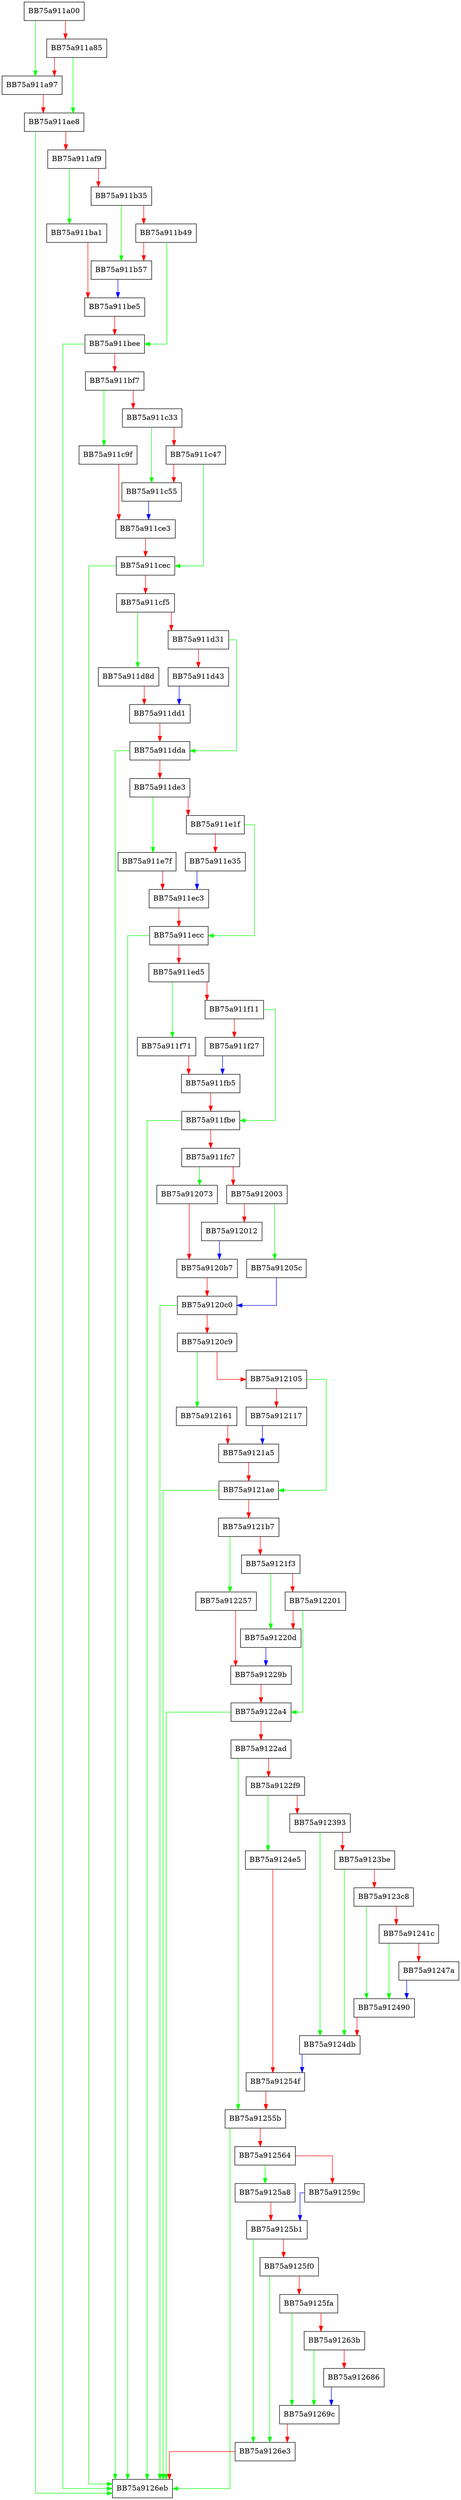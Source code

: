 digraph configure_node {
  node [shape="box"];
  graph [splines=ortho];
  BB75a911a00 -> BB75a911a97 [color="green"];
  BB75a911a00 -> BB75a911a85 [color="red"];
  BB75a911a85 -> BB75a911ae8 [color="green"];
  BB75a911a85 -> BB75a911a97 [color="red"];
  BB75a911a97 -> BB75a911ae8 [color="red"];
  BB75a911ae8 -> BB75a9126eb [color="green"];
  BB75a911ae8 -> BB75a911af9 [color="red"];
  BB75a911af9 -> BB75a911ba1 [color="green"];
  BB75a911af9 -> BB75a911b35 [color="red"];
  BB75a911b35 -> BB75a911b57 [color="green"];
  BB75a911b35 -> BB75a911b49 [color="red"];
  BB75a911b49 -> BB75a911bee [color="green"];
  BB75a911b49 -> BB75a911b57 [color="red"];
  BB75a911b57 -> BB75a911be5 [color="blue"];
  BB75a911ba1 -> BB75a911be5 [color="red"];
  BB75a911be5 -> BB75a911bee [color="red"];
  BB75a911bee -> BB75a9126eb [color="green"];
  BB75a911bee -> BB75a911bf7 [color="red"];
  BB75a911bf7 -> BB75a911c9f [color="green"];
  BB75a911bf7 -> BB75a911c33 [color="red"];
  BB75a911c33 -> BB75a911c55 [color="green"];
  BB75a911c33 -> BB75a911c47 [color="red"];
  BB75a911c47 -> BB75a911cec [color="green"];
  BB75a911c47 -> BB75a911c55 [color="red"];
  BB75a911c55 -> BB75a911ce3 [color="blue"];
  BB75a911c9f -> BB75a911ce3 [color="red"];
  BB75a911ce3 -> BB75a911cec [color="red"];
  BB75a911cec -> BB75a9126eb [color="green"];
  BB75a911cec -> BB75a911cf5 [color="red"];
  BB75a911cf5 -> BB75a911d8d [color="green"];
  BB75a911cf5 -> BB75a911d31 [color="red"];
  BB75a911d31 -> BB75a911dda [color="green"];
  BB75a911d31 -> BB75a911d43 [color="red"];
  BB75a911d43 -> BB75a911dd1 [color="blue"];
  BB75a911d8d -> BB75a911dd1 [color="red"];
  BB75a911dd1 -> BB75a911dda [color="red"];
  BB75a911dda -> BB75a9126eb [color="green"];
  BB75a911dda -> BB75a911de3 [color="red"];
  BB75a911de3 -> BB75a911e7f [color="green"];
  BB75a911de3 -> BB75a911e1f [color="red"];
  BB75a911e1f -> BB75a911ecc [color="green"];
  BB75a911e1f -> BB75a911e35 [color="red"];
  BB75a911e35 -> BB75a911ec3 [color="blue"];
  BB75a911e7f -> BB75a911ec3 [color="red"];
  BB75a911ec3 -> BB75a911ecc [color="red"];
  BB75a911ecc -> BB75a9126eb [color="green"];
  BB75a911ecc -> BB75a911ed5 [color="red"];
  BB75a911ed5 -> BB75a911f71 [color="green"];
  BB75a911ed5 -> BB75a911f11 [color="red"];
  BB75a911f11 -> BB75a911fbe [color="green"];
  BB75a911f11 -> BB75a911f27 [color="red"];
  BB75a911f27 -> BB75a911fb5 [color="blue"];
  BB75a911f71 -> BB75a911fb5 [color="red"];
  BB75a911fb5 -> BB75a911fbe [color="red"];
  BB75a911fbe -> BB75a9126eb [color="green"];
  BB75a911fbe -> BB75a911fc7 [color="red"];
  BB75a911fc7 -> BB75a912073 [color="green"];
  BB75a911fc7 -> BB75a912003 [color="red"];
  BB75a912003 -> BB75a91205c [color="green"];
  BB75a912003 -> BB75a912012 [color="red"];
  BB75a912012 -> BB75a9120b7 [color="blue"];
  BB75a91205c -> BB75a9120c0 [color="blue"];
  BB75a912073 -> BB75a9120b7 [color="red"];
  BB75a9120b7 -> BB75a9120c0 [color="red"];
  BB75a9120c0 -> BB75a9126eb [color="green"];
  BB75a9120c0 -> BB75a9120c9 [color="red"];
  BB75a9120c9 -> BB75a912161 [color="green"];
  BB75a9120c9 -> BB75a912105 [color="red"];
  BB75a912105 -> BB75a9121ae [color="green"];
  BB75a912105 -> BB75a912117 [color="red"];
  BB75a912117 -> BB75a9121a5 [color="blue"];
  BB75a912161 -> BB75a9121a5 [color="red"];
  BB75a9121a5 -> BB75a9121ae [color="red"];
  BB75a9121ae -> BB75a9126eb [color="green"];
  BB75a9121ae -> BB75a9121b7 [color="red"];
  BB75a9121b7 -> BB75a912257 [color="green"];
  BB75a9121b7 -> BB75a9121f3 [color="red"];
  BB75a9121f3 -> BB75a91220d [color="green"];
  BB75a9121f3 -> BB75a912201 [color="red"];
  BB75a912201 -> BB75a9122a4 [color="green"];
  BB75a912201 -> BB75a91220d [color="red"];
  BB75a91220d -> BB75a91229b [color="blue"];
  BB75a912257 -> BB75a91229b [color="red"];
  BB75a91229b -> BB75a9122a4 [color="red"];
  BB75a9122a4 -> BB75a9126eb [color="green"];
  BB75a9122a4 -> BB75a9122ad [color="red"];
  BB75a9122ad -> BB75a91255b [color="green"];
  BB75a9122ad -> BB75a9122f9 [color="red"];
  BB75a9122f9 -> BB75a9124e5 [color="green"];
  BB75a9122f9 -> BB75a912393 [color="red"];
  BB75a912393 -> BB75a9124db [color="green"];
  BB75a912393 -> BB75a9123be [color="red"];
  BB75a9123be -> BB75a9124db [color="green"];
  BB75a9123be -> BB75a9123c8 [color="red"];
  BB75a9123c8 -> BB75a912490 [color="green"];
  BB75a9123c8 -> BB75a91241c [color="red"];
  BB75a91241c -> BB75a912490 [color="green"];
  BB75a91241c -> BB75a91247a [color="red"];
  BB75a91247a -> BB75a912490 [color="blue"];
  BB75a912490 -> BB75a9124db [color="red"];
  BB75a9124db -> BB75a91254f [color="blue"];
  BB75a9124e5 -> BB75a91254f [color="red"];
  BB75a91254f -> BB75a91255b [color="red"];
  BB75a91255b -> BB75a9126eb [color="green"];
  BB75a91255b -> BB75a912564 [color="red"];
  BB75a912564 -> BB75a9125a8 [color="green"];
  BB75a912564 -> BB75a91259c [color="red"];
  BB75a91259c -> BB75a9125b1 [color="blue"];
  BB75a9125a8 -> BB75a9125b1 [color="red"];
  BB75a9125b1 -> BB75a9126e3 [color="green"];
  BB75a9125b1 -> BB75a9125f0 [color="red"];
  BB75a9125f0 -> BB75a9126e3 [color="green"];
  BB75a9125f0 -> BB75a9125fa [color="red"];
  BB75a9125fa -> BB75a91269c [color="green"];
  BB75a9125fa -> BB75a91263b [color="red"];
  BB75a91263b -> BB75a91269c [color="green"];
  BB75a91263b -> BB75a912686 [color="red"];
  BB75a912686 -> BB75a91269c [color="blue"];
  BB75a91269c -> BB75a9126e3 [color="red"];
  BB75a9126e3 -> BB75a9126eb [color="red"];
}